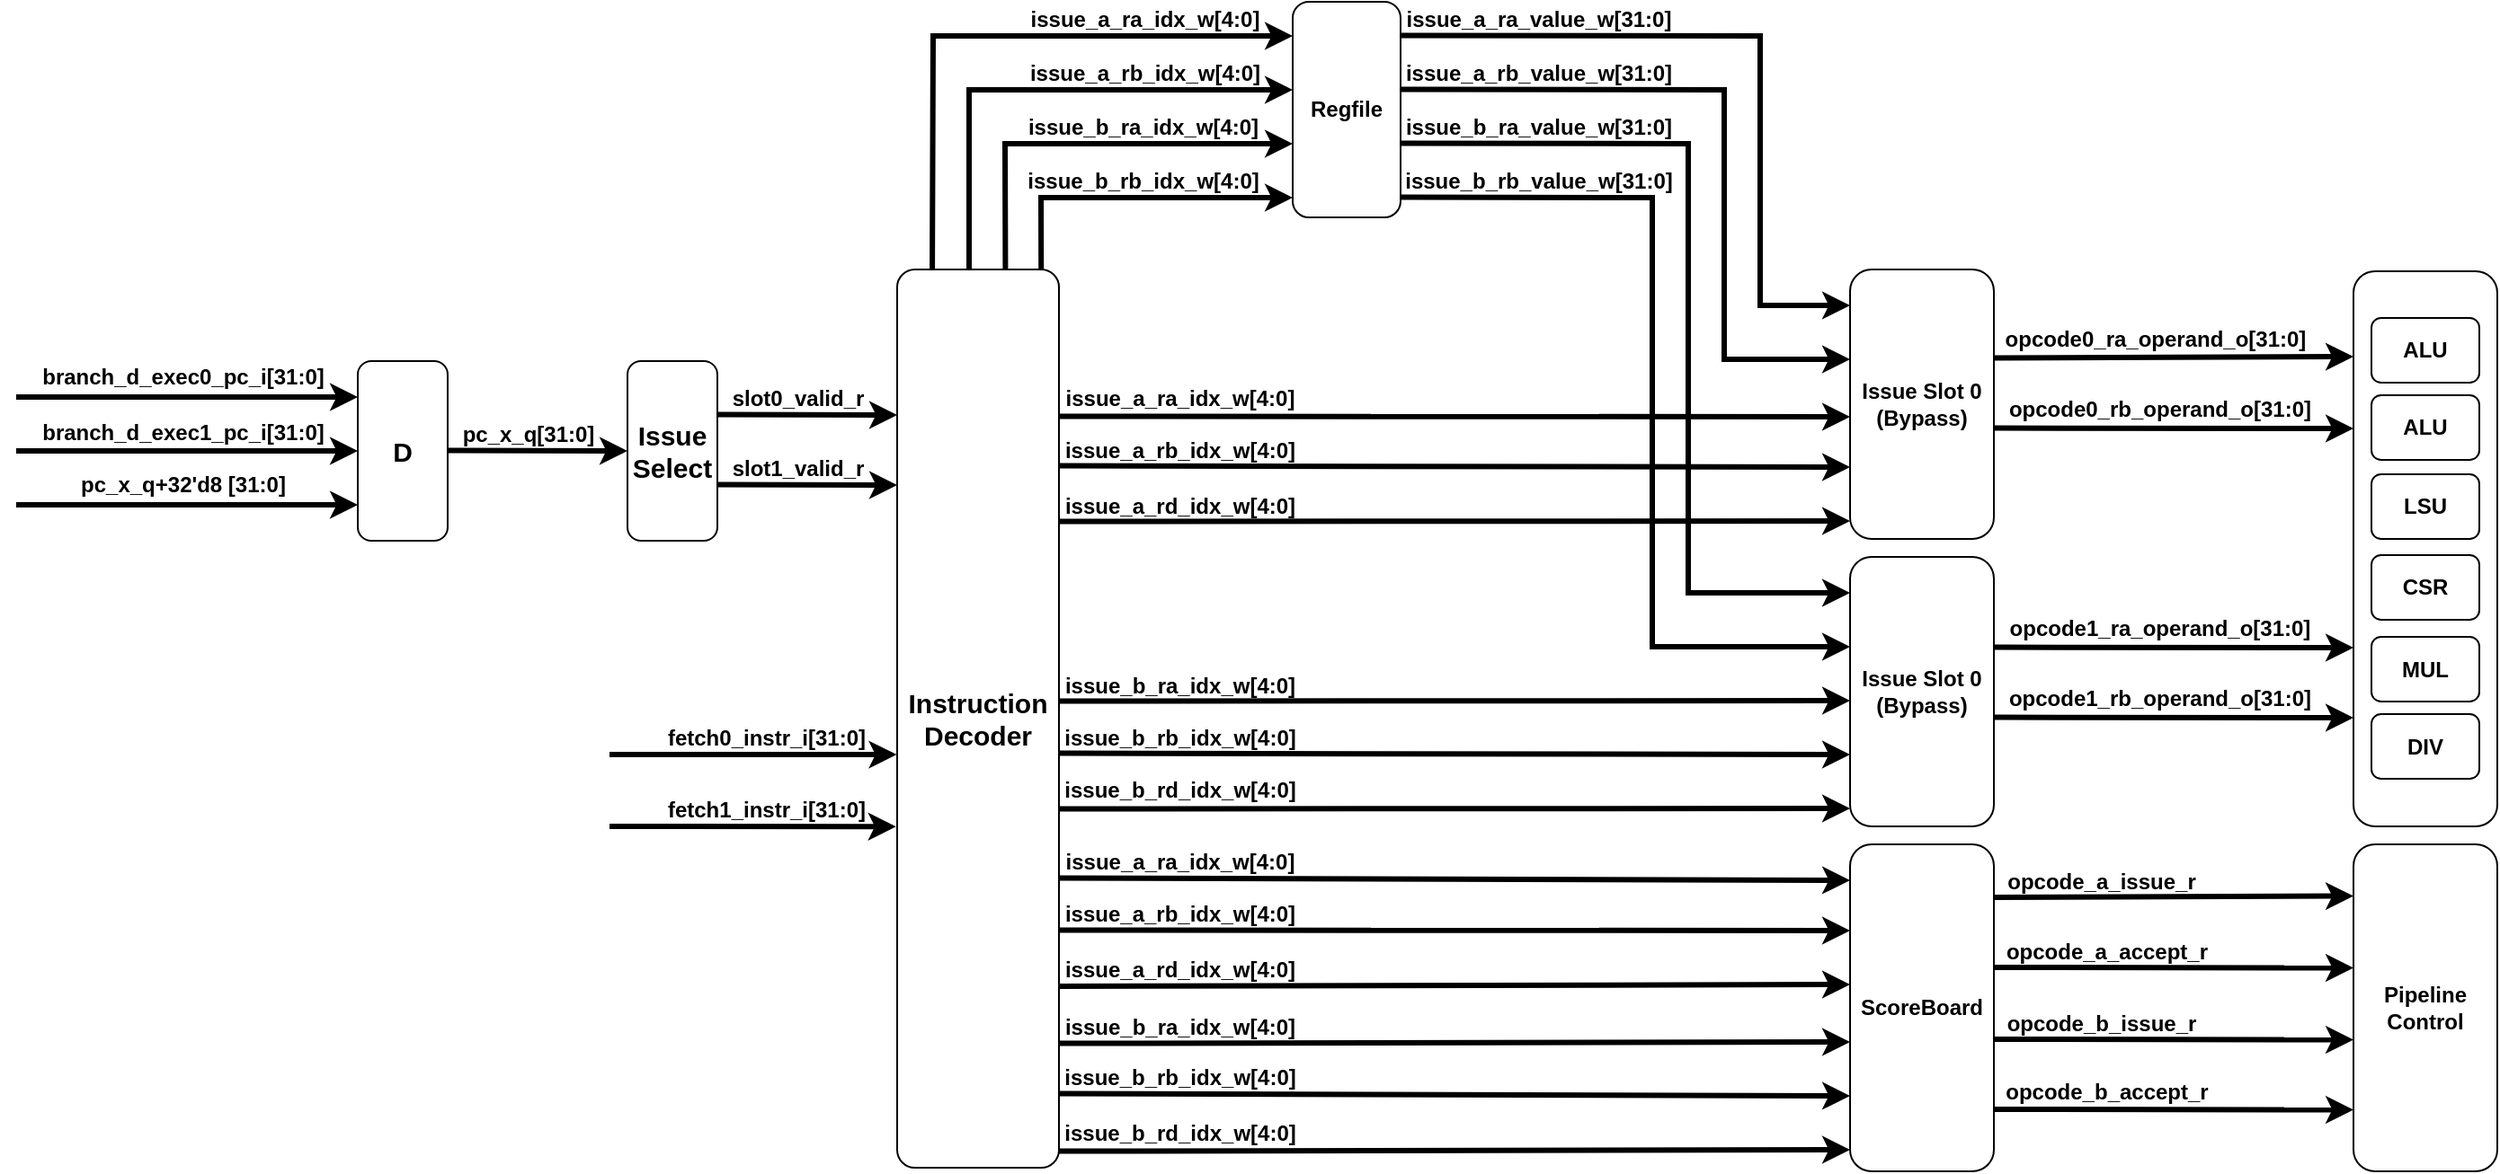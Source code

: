 <mxfile version="21.5.0" type="device">
  <diagram name="第 1 页" id="F1Z0U4CtziaQKLGewLjA">
    <mxGraphModel dx="1536" dy="893" grid="1" gridSize="10" guides="1" tooltips="1" connect="1" arrows="1" fold="0" page="1" pageScale="1" pageWidth="1169" pageHeight="827" math="0" shadow="0">
      <root>
        <mxCell id="0" />
        <mxCell id="1" parent="0" />
        <mxCell id="g26mmf6BAN4Ecrwf_Er3-307" value="" style="endArrow=classic;html=1;rounded=0;strokeWidth=3;" edge="1" parent="1">
          <mxGeometry width="50" height="50" relative="1" as="geometry">
            <mxPoint x="30" y="311" as="sourcePoint" />
            <mxPoint x="220" y="311" as="targetPoint" />
          </mxGeometry>
        </mxCell>
        <mxCell id="g26mmf6BAN4Ecrwf_Er3-308" value="&lt;b&gt;&lt;font style=&quot;font-size: 15px;&quot;&gt;D&lt;/font&gt;&lt;/b&gt;" style="rounded=1;whiteSpace=wrap;html=1;" vertex="1" parent="1">
          <mxGeometry x="220" y="261" width="50" height="100" as="geometry" />
        </mxCell>
        <mxCell id="g26mmf6BAN4Ecrwf_Er3-309" value="" style="endArrow=classic;html=1;rounded=0;strokeWidth=3;" edge="1" parent="1">
          <mxGeometry width="50" height="50" relative="1" as="geometry">
            <mxPoint x="270" y="310.79" as="sourcePoint" />
            <mxPoint x="370" y="311" as="targetPoint" />
          </mxGeometry>
        </mxCell>
        <mxCell id="g26mmf6BAN4Ecrwf_Er3-310" value="&lt;font size=&quot;1&quot; style=&quot;&quot;&gt;&lt;b style=&quot;font-size: 12px;&quot;&gt;pc_x_q[31:0]&lt;/b&gt;&lt;/font&gt;" style="text;strokeColor=none;align=center;fillColor=none;html=1;verticalAlign=middle;whiteSpace=wrap;rounded=0;" vertex="1" parent="1">
          <mxGeometry x="275" y="292" width="80" height="20" as="geometry" />
        </mxCell>
        <mxCell id="g26mmf6BAN4Ecrwf_Er3-311" value="&lt;b&gt;&lt;font style=&quot;font-size: 15px;&quot;&gt;Issue&lt;br&gt;Select&lt;br&gt;&lt;/font&gt;&lt;/b&gt;" style="rounded=1;whiteSpace=wrap;html=1;" vertex="1" parent="1">
          <mxGeometry x="370" y="261" width="50" height="100" as="geometry" />
        </mxCell>
        <mxCell id="g26mmf6BAN4Ecrwf_Er3-312" value="" style="endArrow=classic;html=1;rounded=0;strokeWidth=3;" edge="1" parent="1">
          <mxGeometry width="50" height="50" relative="1" as="geometry">
            <mxPoint x="30" y="341" as="sourcePoint" />
            <mxPoint x="220" y="341" as="targetPoint" />
          </mxGeometry>
        </mxCell>
        <mxCell id="g26mmf6BAN4Ecrwf_Er3-313" value="" style="endArrow=classic;html=1;rounded=0;strokeWidth=3;" edge="1" parent="1">
          <mxGeometry width="50" height="50" relative="1" as="geometry">
            <mxPoint x="30" y="281" as="sourcePoint" />
            <mxPoint x="220" y="281" as="targetPoint" />
          </mxGeometry>
        </mxCell>
        <mxCell id="g26mmf6BAN4Ecrwf_Er3-314" value="&lt;font size=&quot;1&quot; style=&quot;&quot;&gt;&lt;b style=&quot;font-size: 12px;&quot;&gt;branch_d_exec0_pc_i[31:0]&lt;/b&gt;&lt;/font&gt;" style="text;strokeColor=none;align=center;fillColor=none;html=1;verticalAlign=middle;whiteSpace=wrap;rounded=0;" vertex="1" parent="1">
          <mxGeometry x="38" y="260" width="170" height="20" as="geometry" />
        </mxCell>
        <mxCell id="g26mmf6BAN4Ecrwf_Er3-315" value="&lt;font size=&quot;1&quot; style=&quot;&quot;&gt;&lt;b style=&quot;font-size: 12px;&quot;&gt;branch_d_exec1_pc_i[31:0]&lt;/b&gt;&lt;/font&gt;" style="text;strokeColor=none;align=center;fillColor=none;html=1;verticalAlign=middle;whiteSpace=wrap;rounded=0;" vertex="1" parent="1">
          <mxGeometry x="38" y="291" width="170" height="20" as="geometry" />
        </mxCell>
        <mxCell id="g26mmf6BAN4Ecrwf_Er3-316" value="&lt;font size=&quot;1&quot; style=&quot;&quot;&gt;&lt;b style=&quot;font-size: 12px;&quot;&gt;pc_x_q+32&#39;d8 [31:0]&lt;/b&gt;&lt;/font&gt;" style="text;strokeColor=none;align=center;fillColor=none;html=1;verticalAlign=middle;whiteSpace=wrap;rounded=0;" vertex="1" parent="1">
          <mxGeometry x="38" y="320" width="170" height="20" as="geometry" />
        </mxCell>
        <mxCell id="g26mmf6BAN4Ecrwf_Er3-317" value="" style="endArrow=classic;html=1;rounded=0;strokeWidth=3;" edge="1" parent="1">
          <mxGeometry width="50" height="50" relative="1" as="geometry">
            <mxPoint x="420" y="290.79" as="sourcePoint" />
            <mxPoint x="520" y="291" as="targetPoint" />
          </mxGeometry>
        </mxCell>
        <mxCell id="g26mmf6BAN4Ecrwf_Er3-318" value="&lt;font size=&quot;1&quot; style=&quot;&quot;&gt;&lt;b style=&quot;font-size: 12px;&quot;&gt;slot0_valid_r&lt;/b&gt;&lt;/font&gt;" style="text;strokeColor=none;align=center;fillColor=none;html=1;verticalAlign=middle;whiteSpace=wrap;rounded=0;" vertex="1" parent="1">
          <mxGeometry x="425" y="272" width="80" height="20" as="geometry" />
        </mxCell>
        <mxCell id="g26mmf6BAN4Ecrwf_Er3-319" value="" style="endArrow=classic;html=1;rounded=0;strokeWidth=3;" edge="1" parent="1">
          <mxGeometry width="50" height="50" relative="1" as="geometry">
            <mxPoint x="420" y="329.79" as="sourcePoint" />
            <mxPoint x="520" y="330" as="targetPoint" />
          </mxGeometry>
        </mxCell>
        <mxCell id="g26mmf6BAN4Ecrwf_Er3-320" value="&lt;font size=&quot;1&quot; style=&quot;&quot;&gt;&lt;b style=&quot;font-size: 12px;&quot;&gt;slot1_valid_r&lt;/b&gt;&lt;/font&gt;" style="text;strokeColor=none;align=center;fillColor=none;html=1;verticalAlign=middle;whiteSpace=wrap;rounded=0;" vertex="1" parent="1">
          <mxGeometry x="425" y="311" width="80" height="20" as="geometry" />
        </mxCell>
        <mxCell id="g26mmf6BAN4Ecrwf_Er3-336" value="" style="endArrow=classic;html=1;rounded=0;strokeWidth=3;" edge="1" parent="1">
          <mxGeometry width="50" height="50" relative="1" as="geometry">
            <mxPoint x="1130" y="259.29" as="sourcePoint" />
            <mxPoint x="1330" y="258.5" as="targetPoint" />
          </mxGeometry>
        </mxCell>
        <mxCell id="g26mmf6BAN4Ecrwf_Er3-337" value="&lt;font size=&quot;1&quot; style=&quot;&quot;&gt;&lt;b style=&quot;font-size: 12px;&quot;&gt;opcode0_ra_operand_o[31:0]&lt;/b&gt;&lt;/font&gt;" style="text;strokeColor=none;align=center;fillColor=none;html=1;verticalAlign=middle;whiteSpace=wrap;rounded=0;" vertex="1" parent="1">
          <mxGeometry x="1135" y="238.5" width="170" height="20" as="geometry" />
        </mxCell>
        <mxCell id="g26mmf6BAN4Ecrwf_Er3-338" value="" style="endArrow=classic;html=1;rounded=0;strokeWidth=3;" edge="1" parent="1">
          <mxGeometry width="50" height="50" relative="1" as="geometry">
            <mxPoint x="1130" y="298.29" as="sourcePoint" />
            <mxPoint x="1330" y="298.5" as="targetPoint" />
          </mxGeometry>
        </mxCell>
        <mxCell id="g26mmf6BAN4Ecrwf_Er3-339" value="&lt;font size=&quot;1&quot; style=&quot;&quot;&gt;&lt;b style=&quot;font-size: 12px;&quot;&gt;opcode0_rb_operand_o[31:0]&lt;/b&gt;&lt;/font&gt;" style="text;strokeColor=none;align=center;fillColor=none;html=1;verticalAlign=middle;whiteSpace=wrap;rounded=0;" vertex="1" parent="1">
          <mxGeometry x="1135" y="277.5" width="175" height="20" as="geometry" />
        </mxCell>
        <mxCell id="g26mmf6BAN4Ecrwf_Er3-340" value="" style="endArrow=classic;html=1;rounded=0;strokeWidth=3;" edge="1" parent="1">
          <mxGeometry width="50" height="50" relative="1" as="geometry">
            <mxPoint x="1130" y="420.29" as="sourcePoint" />
            <mxPoint x="1330" y="420.5" as="targetPoint" />
          </mxGeometry>
        </mxCell>
        <mxCell id="g26mmf6BAN4Ecrwf_Er3-341" value="&lt;font size=&quot;1&quot; style=&quot;&quot;&gt;&lt;b style=&quot;font-size: 12px;&quot;&gt;opcode1_ra_operand_o[31:0]&lt;/b&gt;&lt;/font&gt;" style="text;strokeColor=none;align=center;fillColor=none;html=1;verticalAlign=middle;whiteSpace=wrap;rounded=0;" vertex="1" parent="1">
          <mxGeometry x="1135" y="399.5" width="175" height="20" as="geometry" />
        </mxCell>
        <mxCell id="g26mmf6BAN4Ecrwf_Er3-342" value="" style="endArrow=classic;html=1;rounded=0;strokeWidth=3;" edge="1" parent="1">
          <mxGeometry width="50" height="50" relative="1" as="geometry">
            <mxPoint x="1130" y="459.29" as="sourcePoint" />
            <mxPoint x="1330" y="459.5" as="targetPoint" />
          </mxGeometry>
        </mxCell>
        <mxCell id="g26mmf6BAN4Ecrwf_Er3-343" value="&lt;font size=&quot;1&quot; style=&quot;&quot;&gt;&lt;b style=&quot;font-size: 12px;&quot;&gt;opcode1_rb_operand_o[31:0]&lt;/b&gt;&lt;/font&gt;" style="text;strokeColor=none;align=center;fillColor=none;html=1;verticalAlign=middle;whiteSpace=wrap;rounded=0;" vertex="1" parent="1">
          <mxGeometry x="1135" y="438.5" width="175" height="20" as="geometry" />
        </mxCell>
        <mxCell id="g26mmf6BAN4Ecrwf_Er3-345" value="" style="endArrow=classic;html=1;rounded=0;strokeWidth=3;" edge="1" parent="1">
          <mxGeometry width="50" height="50" relative="1" as="geometry">
            <mxPoint x="610" y="548.79" as="sourcePoint" />
            <mxPoint x="1050" y="550" as="targetPoint" />
          </mxGeometry>
        </mxCell>
        <mxCell id="g26mmf6BAN4Ecrwf_Er3-346" value="&lt;font size=&quot;1&quot; style=&quot;&quot;&gt;&lt;b style=&quot;font-size: 12px;&quot;&gt;issue_a_ra_idx_w[4:0]&lt;/b&gt;&lt;/font&gt;" style="text;strokeColor=none;align=center;fillColor=none;html=1;verticalAlign=middle;whiteSpace=wrap;rounded=0;" vertex="1" parent="1">
          <mxGeometry x="615" y="530" width="125" height="20" as="geometry" />
        </mxCell>
        <mxCell id="g26mmf6BAN4Ecrwf_Er3-347" value="" style="endArrow=classic;html=1;rounded=0;strokeWidth=3;" edge="1" parent="1">
          <mxGeometry width="50" height="50" relative="1" as="geometry">
            <mxPoint x="610" y="577.79" as="sourcePoint" />
            <mxPoint x="1050" y="578" as="targetPoint" />
          </mxGeometry>
        </mxCell>
        <mxCell id="g26mmf6BAN4Ecrwf_Er3-348" value="&lt;font size=&quot;1&quot; style=&quot;&quot;&gt;&lt;b style=&quot;font-size: 12px;&quot;&gt;issue_a_rb_idx_w[4:0]&lt;/b&gt;&lt;/font&gt;" style="text;strokeColor=none;align=center;fillColor=none;html=1;verticalAlign=middle;whiteSpace=wrap;rounded=0;" vertex="1" parent="1">
          <mxGeometry x="615" y="559" width="125" height="20" as="geometry" />
        </mxCell>
        <mxCell id="g26mmf6BAN4Ecrwf_Er3-349" value="" style="endArrow=classic;html=1;rounded=0;strokeWidth=3;" edge="1" parent="1">
          <mxGeometry width="50" height="50" relative="1" as="geometry">
            <mxPoint x="610" y="609" as="sourcePoint" />
            <mxPoint x="1050" y="608" as="targetPoint" />
          </mxGeometry>
        </mxCell>
        <mxCell id="g26mmf6BAN4Ecrwf_Er3-350" value="&lt;font size=&quot;1&quot; style=&quot;&quot;&gt;&lt;b style=&quot;font-size: 12px;&quot;&gt;issue_a_rd_idx_w[4:0]&lt;/b&gt;&lt;/font&gt;" style="text;strokeColor=none;align=center;fillColor=none;html=1;verticalAlign=middle;whiteSpace=wrap;rounded=0;" vertex="1" parent="1">
          <mxGeometry x="615" y="590.21" width="125" height="20" as="geometry" />
        </mxCell>
        <mxCell id="g26mmf6BAN4Ecrwf_Er3-351" value="" style="endArrow=classic;html=1;rounded=0;strokeWidth=3;" edge="1" parent="1">
          <mxGeometry width="50" height="50" relative="1" as="geometry">
            <mxPoint x="610" y="640.79" as="sourcePoint" />
            <mxPoint x="1050" y="640" as="targetPoint" />
          </mxGeometry>
        </mxCell>
        <mxCell id="g26mmf6BAN4Ecrwf_Er3-352" value="&lt;font size=&quot;1&quot; style=&quot;&quot;&gt;&lt;b style=&quot;font-size: 12px;&quot;&gt;issue_b_ra_idx_w[4:0]&lt;/b&gt;&lt;/font&gt;" style="text;strokeColor=none;align=center;fillColor=none;html=1;verticalAlign=middle;whiteSpace=wrap;rounded=0;" vertex="1" parent="1">
          <mxGeometry x="615" y="622" width="125" height="20" as="geometry" />
        </mxCell>
        <mxCell id="g26mmf6BAN4Ecrwf_Er3-353" value="" style="endArrow=classic;html=1;rounded=0;strokeWidth=3;" edge="1" parent="1">
          <mxGeometry width="50" height="50" relative="1" as="geometry">
            <mxPoint x="610" y="668.79" as="sourcePoint" />
            <mxPoint x="1050" y="670" as="targetPoint" />
          </mxGeometry>
        </mxCell>
        <mxCell id="g26mmf6BAN4Ecrwf_Er3-354" value="&lt;font size=&quot;1&quot; style=&quot;&quot;&gt;&lt;b style=&quot;font-size: 12px;&quot;&gt;issue_b_rb_idx_w[4:0]&lt;/b&gt;&lt;/font&gt;" style="text;strokeColor=none;align=center;fillColor=none;html=1;verticalAlign=middle;whiteSpace=wrap;rounded=0;" vertex="1" parent="1">
          <mxGeometry x="615" y="650" width="125" height="20" as="geometry" />
        </mxCell>
        <mxCell id="g26mmf6BAN4Ecrwf_Er3-355" value="" style="endArrow=classic;html=1;rounded=0;strokeWidth=3;" edge="1" parent="1">
          <mxGeometry width="50" height="50" relative="1" as="geometry">
            <mxPoint x="610" y="700.79" as="sourcePoint" />
            <mxPoint x="1050" y="700" as="targetPoint" />
          </mxGeometry>
        </mxCell>
        <mxCell id="g26mmf6BAN4Ecrwf_Er3-356" value="&lt;font size=&quot;1&quot; style=&quot;&quot;&gt;&lt;b style=&quot;font-size: 12px;&quot;&gt;issue_b_rd_idx_w[4:0]&lt;/b&gt;&lt;/font&gt;" style="text;strokeColor=none;align=center;fillColor=none;html=1;verticalAlign=middle;whiteSpace=wrap;rounded=0;" vertex="1" parent="1">
          <mxGeometry x="610" y="680" width="135" height="21" as="geometry" />
        </mxCell>
        <mxCell id="g26mmf6BAN4Ecrwf_Er3-357" value="&lt;b&gt;ScoreBoard&lt;br&gt;&lt;/b&gt;" style="rounded=1;whiteSpace=wrap;html=1;" vertex="1" parent="1">
          <mxGeometry x="1050" y="530" width="80" height="182" as="geometry" />
        </mxCell>
        <mxCell id="g26mmf6BAN4Ecrwf_Er3-358" value="" style="endArrow=classic;html=1;rounded=0;strokeWidth=3;" edge="1" parent="1">
          <mxGeometry width="50" height="50" relative="1" as="geometry">
            <mxPoint x="1130" y="559.52" as="sourcePoint" />
            <mxPoint x="1330" y="558.73" as="targetPoint" />
          </mxGeometry>
        </mxCell>
        <mxCell id="g26mmf6BAN4Ecrwf_Er3-359" value="&lt;font size=&quot;1&quot; style=&quot;&quot;&gt;&lt;b style=&quot;font-size: 12px;&quot;&gt;opcode_a_issue_r&lt;/b&gt;&lt;/font&gt;" style="text;strokeColor=none;align=center;fillColor=none;html=1;verticalAlign=middle;whiteSpace=wrap;rounded=0;" vertex="1" parent="1">
          <mxGeometry x="1135" y="540.73" width="110" height="20" as="geometry" />
        </mxCell>
        <mxCell id="g26mmf6BAN4Ecrwf_Er3-360" value="" style="endArrow=classic;html=1;rounded=0;strokeWidth=3;" edge="1" parent="1">
          <mxGeometry width="50" height="50" relative="1" as="geometry">
            <mxPoint x="1130" y="598.52" as="sourcePoint" />
            <mxPoint x="1330" y="598.73" as="targetPoint" />
          </mxGeometry>
        </mxCell>
        <mxCell id="g26mmf6BAN4Ecrwf_Er3-361" value="&lt;font size=&quot;1&quot; style=&quot;&quot;&gt;&lt;b style=&quot;font-size: 12px;&quot;&gt;opcode_a_accept_r&lt;/b&gt;&lt;/font&gt;" style="text;strokeColor=none;align=center;fillColor=none;html=1;verticalAlign=middle;whiteSpace=wrap;rounded=0;" vertex="1" parent="1">
          <mxGeometry x="1137.5" y="579.73" width="110" height="20" as="geometry" />
        </mxCell>
        <mxCell id="g26mmf6BAN4Ecrwf_Er3-362" value="" style="endArrow=classic;html=1;rounded=0;strokeWidth=3;" edge="1" parent="1">
          <mxGeometry width="50" height="50" relative="1" as="geometry">
            <mxPoint x="1130" y="638.52" as="sourcePoint" />
            <mxPoint x="1330" y="638.73" as="targetPoint" />
          </mxGeometry>
        </mxCell>
        <mxCell id="g26mmf6BAN4Ecrwf_Er3-363" value="&lt;font size=&quot;1&quot; style=&quot;&quot;&gt;&lt;b style=&quot;font-size: 12px;&quot;&gt;opcode_b_issue_r&lt;/b&gt;&lt;/font&gt;" style="text;strokeColor=none;align=center;fillColor=none;html=1;verticalAlign=middle;whiteSpace=wrap;rounded=0;" vertex="1" parent="1">
          <mxGeometry x="1135" y="619.73" width="110" height="20" as="geometry" />
        </mxCell>
        <mxCell id="g26mmf6BAN4Ecrwf_Er3-364" value="" style="endArrow=classic;html=1;rounded=0;strokeWidth=3;" edge="1" parent="1">
          <mxGeometry width="50" height="50" relative="1" as="geometry">
            <mxPoint x="1130" y="677.52" as="sourcePoint" />
            <mxPoint x="1330" y="677.73" as="targetPoint" />
          </mxGeometry>
        </mxCell>
        <mxCell id="g26mmf6BAN4Ecrwf_Er3-365" value="&lt;font size=&quot;1&quot; style=&quot;&quot;&gt;&lt;b style=&quot;font-size: 12px;&quot;&gt;opcode_b_accept_r&lt;/b&gt;&lt;/font&gt;" style="text;strokeColor=none;align=center;fillColor=none;html=1;verticalAlign=middle;whiteSpace=wrap;rounded=0;" vertex="1" parent="1">
          <mxGeometry x="1138" y="657.73" width="110" height="20" as="geometry" />
        </mxCell>
        <mxCell id="g26mmf6BAN4Ecrwf_Er3-371" value="&lt;b&gt;Regfile&lt;br&gt;&lt;/b&gt;" style="rounded=1;whiteSpace=wrap;html=1;" vertex="1" parent="1">
          <mxGeometry x="740" y="61" width="60" height="120" as="geometry" />
        </mxCell>
        <mxCell id="g26mmf6BAN4Ecrwf_Er3-375" value="" style="endArrow=classic;html=1;rounded=0;strokeWidth=3;exitX=0.217;exitY=0.001;exitDx=0;exitDy=0;exitPerimeter=0;" edge="1" parent="1">
          <mxGeometry width="50" height="50" relative="1" as="geometry">
            <mxPoint x="539.53" y="210.45" as="sourcePoint" />
            <mxPoint x="740" y="80" as="targetPoint" />
            <Array as="points">
              <mxPoint x="540" y="80" />
            </Array>
          </mxGeometry>
        </mxCell>
        <mxCell id="g26mmf6BAN4Ecrwf_Er3-376" value="" style="endArrow=classic;html=1;rounded=0;strokeWidth=3;" edge="1" parent="1">
          <mxGeometry width="50" height="50" relative="1" as="geometry">
            <mxPoint x="560" y="210" as="sourcePoint" />
            <mxPoint x="740" y="110" as="targetPoint" />
            <Array as="points">
              <mxPoint x="560" y="110" />
            </Array>
          </mxGeometry>
        </mxCell>
        <mxCell id="g26mmf6BAN4Ecrwf_Er3-377" value="" style="endArrow=classic;html=1;rounded=0;strokeWidth=3;exitX=0.669;exitY=0;exitDx=0;exitDy=0;exitPerimeter=0;" edge="1" parent="1">
          <mxGeometry width="50" height="50" relative="1" as="geometry">
            <mxPoint x="580.21" y="210" as="sourcePoint" />
            <mxPoint x="740" y="140" as="targetPoint" />
            <Array as="points">
              <mxPoint x="580" y="140" />
            </Array>
          </mxGeometry>
        </mxCell>
        <mxCell id="g26mmf6BAN4Ecrwf_Er3-378" value="" style="endArrow=classic;html=1;rounded=0;strokeWidth=3;exitX=0.89;exitY=0;exitDx=0;exitDy=0;exitPerimeter=0;" edge="1" parent="1">
          <mxGeometry width="50" height="50" relative="1" as="geometry">
            <mxPoint x="600.1" y="210" as="sourcePoint" />
            <mxPoint x="740" y="170" as="targetPoint" />
            <Array as="points">
              <mxPoint x="600" y="170" />
            </Array>
          </mxGeometry>
        </mxCell>
        <mxCell id="g26mmf6BAN4Ecrwf_Er3-379" value="&lt;b style=&quot;border-color: var(--border-color);&quot;&gt;issue_a_ra_idx_w[4:0]&lt;/b&gt;" style="text;strokeColor=none;align=center;fillColor=none;html=1;verticalAlign=middle;whiteSpace=wrap;rounded=0;" vertex="1" parent="1">
          <mxGeometry x="589" y="61" width="138" height="20" as="geometry" />
        </mxCell>
        <mxCell id="g26mmf6BAN4Ecrwf_Er3-380" value="&lt;b style=&quot;border-color: var(--border-color);&quot;&gt;issue_a_rb_idx_w[4:0]&lt;/b&gt;" style="text;strokeColor=none;align=center;fillColor=none;html=1;verticalAlign=middle;whiteSpace=wrap;rounded=0;" vertex="1" parent="1">
          <mxGeometry x="589" y="91" width="138" height="20" as="geometry" />
        </mxCell>
        <mxCell id="g26mmf6BAN4Ecrwf_Er3-381" value="&lt;b style=&quot;border-color: var(--border-color);&quot;&gt;issue_b_ra_idx_w[4:0]&lt;/b&gt;" style="text;strokeColor=none;align=center;fillColor=none;html=1;verticalAlign=middle;whiteSpace=wrap;rounded=0;" vertex="1" parent="1">
          <mxGeometry x="588" y="121" width="138" height="20" as="geometry" />
        </mxCell>
        <mxCell id="g26mmf6BAN4Ecrwf_Er3-382" value="&lt;b style=&quot;border-color: var(--border-color);&quot;&gt;issue_b_rb_idx_w[4:0]&lt;/b&gt;" style="text;strokeColor=none;align=center;fillColor=none;html=1;verticalAlign=middle;whiteSpace=wrap;rounded=0;" vertex="1" parent="1">
          <mxGeometry x="588" y="151" width="138" height="20" as="geometry" />
        </mxCell>
        <mxCell id="g26mmf6BAN4Ecrwf_Er3-391" value="" style="endArrow=classic;html=1;rounded=0;strokeWidth=3;" edge="1" parent="1">
          <mxGeometry width="50" height="50" relative="1" as="geometry">
            <mxPoint x="800" y="79.79" as="sourcePoint" />
            <mxPoint x="1050" y="230" as="targetPoint" />
            <Array as="points">
              <mxPoint x="1000" y="80" />
              <mxPoint x="1000" y="230" />
            </Array>
          </mxGeometry>
        </mxCell>
        <mxCell id="g26mmf6BAN4Ecrwf_Er3-392" value="&lt;b style=&quot;border-color: var(--border-color);&quot;&gt;issue_a_ra_value_w[31:0]&lt;/b&gt;" style="text;strokeColor=none;align=center;fillColor=none;html=1;verticalAlign=middle;whiteSpace=wrap;rounded=0;" vertex="1" parent="1">
          <mxGeometry x="808" y="61" width="138" height="20" as="geometry" />
        </mxCell>
        <mxCell id="g26mmf6BAN4Ecrwf_Er3-393" value="" style="endArrow=classic;html=1;rounded=0;strokeWidth=3;" edge="1" parent="1">
          <mxGeometry width="50" height="50" relative="1" as="geometry">
            <mxPoint x="800" y="109.79" as="sourcePoint" />
            <mxPoint x="1050" y="260" as="targetPoint" />
            <Array as="points">
              <mxPoint x="980" y="110" />
              <mxPoint x="980" y="260" />
            </Array>
          </mxGeometry>
        </mxCell>
        <mxCell id="g26mmf6BAN4Ecrwf_Er3-394" value="&lt;b style=&quot;border-color: var(--border-color);&quot;&gt;issue_a_rb_value_w[31:0]&lt;/b&gt;" style="text;strokeColor=none;align=center;fillColor=none;html=1;verticalAlign=middle;whiteSpace=wrap;rounded=0;" vertex="1" parent="1">
          <mxGeometry x="808" y="91" width="138" height="20" as="geometry" />
        </mxCell>
        <mxCell id="g26mmf6BAN4Ecrwf_Er3-395" value="" style="endArrow=classic;html=1;rounded=0;strokeWidth=3;" edge="1" parent="1">
          <mxGeometry width="50" height="50" relative="1" as="geometry">
            <mxPoint x="800" y="139.79" as="sourcePoint" />
            <mxPoint x="1050" y="390" as="targetPoint" />
            <Array as="points">
              <mxPoint x="960" y="140" />
              <mxPoint x="960" y="390" />
            </Array>
          </mxGeometry>
        </mxCell>
        <mxCell id="g26mmf6BAN4Ecrwf_Er3-396" value="&lt;b style=&quot;border-color: var(--border-color);&quot;&gt;issue_b_ra_value_w[31:0]&lt;/b&gt;" style="text;strokeColor=none;align=center;fillColor=none;html=1;verticalAlign=middle;whiteSpace=wrap;rounded=0;" vertex="1" parent="1">
          <mxGeometry x="808" y="121" width="138" height="20" as="geometry" />
        </mxCell>
        <mxCell id="g26mmf6BAN4Ecrwf_Er3-397" value="" style="endArrow=classic;html=1;rounded=0;strokeWidth=3;" edge="1" parent="1">
          <mxGeometry width="50" height="50" relative="1" as="geometry">
            <mxPoint x="800" y="169.79" as="sourcePoint" />
            <mxPoint x="1050" y="420" as="targetPoint" />
            <Array as="points">
              <mxPoint x="940" y="170" />
              <mxPoint x="940" y="420" />
            </Array>
          </mxGeometry>
        </mxCell>
        <mxCell id="g26mmf6BAN4Ecrwf_Er3-398" value="&lt;b style=&quot;border-color: var(--border-color);&quot;&gt;issue_b_rb_value_w[31:0]&lt;/b&gt;" style="text;strokeColor=none;align=center;fillColor=none;html=1;verticalAlign=middle;whiteSpace=wrap;rounded=0;" vertex="1" parent="1">
          <mxGeometry x="808" y="151" width="138" height="20" as="geometry" />
        </mxCell>
        <mxCell id="g26mmf6BAN4Ecrwf_Er3-399" value="" style="endArrow=classic;html=1;rounded=0;strokeWidth=3;entryX=-0.003;entryY=0.489;entryDx=0;entryDy=0;entryPerimeter=0;" edge="1" parent="1">
          <mxGeometry width="50" height="50" relative="1" as="geometry">
            <mxPoint x="360" y="480" as="sourcePoint" />
            <mxPoint x="519.73" y="480.05" as="targetPoint" />
          </mxGeometry>
        </mxCell>
        <mxCell id="g26mmf6BAN4Ecrwf_Er3-400" value="&lt;font size=&quot;1&quot; style=&quot;&quot;&gt;&lt;b style=&quot;font-size: 12px;&quot;&gt;fetch0_instr_i[31:0]&lt;/b&gt;&lt;/font&gt;" style="text;strokeColor=none;align=center;fillColor=none;html=1;verticalAlign=middle;whiteSpace=wrap;rounded=0;" vertex="1" parent="1">
          <mxGeometry x="390" y="466" width="115" height="10" as="geometry" />
        </mxCell>
        <mxCell id="g26mmf6BAN4Ecrwf_Er3-401" value="" style="endArrow=classic;html=1;rounded=0;strokeWidth=3;entryX=-0.007;entryY=0.578;entryDx=0;entryDy=0;entryPerimeter=0;" edge="1" parent="1">
          <mxGeometry width="50" height="50" relative="1" as="geometry">
            <mxPoint x="360" y="520" as="sourcePoint" />
            <mxPoint x="519.37" y="520.1" as="targetPoint" />
          </mxGeometry>
        </mxCell>
        <mxCell id="g26mmf6BAN4Ecrwf_Er3-403" value="&lt;font size=&quot;1&quot; style=&quot;&quot;&gt;&lt;b style=&quot;font-size: 12px;&quot;&gt;fetch1_instr_i[31:0]&lt;/b&gt;&lt;/font&gt;" style="text;strokeColor=none;align=center;fillColor=none;html=1;verticalAlign=middle;whiteSpace=wrap;rounded=0;" vertex="1" parent="1">
          <mxGeometry x="390" y="505" width="115" height="12" as="geometry" />
        </mxCell>
        <mxCell id="g26mmf6BAN4Ecrwf_Er3-405" value="" style="endArrow=classic;html=1;rounded=0;strokeWidth=3;" edge="1" parent="1">
          <mxGeometry width="50" height="50" relative="1" as="geometry">
            <mxPoint x="610" y="291.79" as="sourcePoint" />
            <mxPoint x="1050" y="292" as="targetPoint" />
          </mxGeometry>
        </mxCell>
        <mxCell id="g26mmf6BAN4Ecrwf_Er3-406" value="&lt;font size=&quot;1&quot; style=&quot;&quot;&gt;&lt;b style=&quot;font-size: 12px;&quot;&gt;issue_a_ra_idx_w[4:0]&lt;/b&gt;&lt;/font&gt;" style="text;strokeColor=none;align=center;fillColor=none;html=1;verticalAlign=middle;whiteSpace=wrap;rounded=0;" vertex="1" parent="1">
          <mxGeometry x="615" y="272" width="125" height="20" as="geometry" />
        </mxCell>
        <mxCell id="g26mmf6BAN4Ecrwf_Er3-407" value="" style="endArrow=classic;html=1;rounded=0;strokeWidth=3;" edge="1" parent="1">
          <mxGeometry width="50" height="50" relative="1" as="geometry">
            <mxPoint x="610" y="319.29" as="sourcePoint" />
            <mxPoint x="1050" y="320" as="targetPoint" />
          </mxGeometry>
        </mxCell>
        <mxCell id="g26mmf6BAN4Ecrwf_Er3-408" value="&lt;font size=&quot;1&quot; style=&quot;&quot;&gt;&lt;b style=&quot;font-size: 12px;&quot;&gt;issue_a_rb_idx_w[4:0]&lt;/b&gt;&lt;/font&gt;" style="text;strokeColor=none;align=center;fillColor=none;html=1;verticalAlign=middle;whiteSpace=wrap;rounded=0;" vertex="1" parent="1">
          <mxGeometry x="615" y="300.5" width="125" height="20" as="geometry" />
        </mxCell>
        <mxCell id="g26mmf6BAN4Ecrwf_Er3-409" value="" style="endArrow=classic;html=1;rounded=0;strokeWidth=3;" edge="1" parent="1">
          <mxGeometry width="50" height="50" relative="1" as="geometry">
            <mxPoint x="610" y="350.29" as="sourcePoint" />
            <mxPoint x="1050" y="350" as="targetPoint" />
          </mxGeometry>
        </mxCell>
        <mxCell id="g26mmf6BAN4Ecrwf_Er3-410" value="&lt;font size=&quot;1&quot; style=&quot;&quot;&gt;&lt;b style=&quot;font-size: 12px;&quot;&gt;issue_a_rd_idx_w[4:0]&lt;/b&gt;&lt;/font&gt;" style="text;strokeColor=none;align=center;fillColor=none;html=1;verticalAlign=middle;whiteSpace=wrap;rounded=0;" vertex="1" parent="1">
          <mxGeometry x="615" y="331.5" width="125" height="20" as="geometry" />
        </mxCell>
        <mxCell id="g26mmf6BAN4Ecrwf_Er3-411" value="" style="endArrow=classic;html=1;rounded=0;strokeWidth=3;" edge="1" parent="1">
          <mxGeometry width="50" height="50" relative="1" as="geometry">
            <mxPoint x="610" y="450.29" as="sourcePoint" />
            <mxPoint x="1050" y="450" as="targetPoint" />
          </mxGeometry>
        </mxCell>
        <mxCell id="g26mmf6BAN4Ecrwf_Er3-412" value="&lt;font size=&quot;1&quot; style=&quot;&quot;&gt;&lt;b style=&quot;font-size: 12px;&quot;&gt;issue_b_ra_idx_w[4:0]&lt;/b&gt;&lt;/font&gt;" style="text;strokeColor=none;align=center;fillColor=none;html=1;verticalAlign=middle;whiteSpace=wrap;rounded=0;" vertex="1" parent="1">
          <mxGeometry x="615" y="431.5" width="125" height="20" as="geometry" />
        </mxCell>
        <mxCell id="g26mmf6BAN4Ecrwf_Er3-413" value="" style="endArrow=classic;html=1;rounded=0;strokeWidth=3;" edge="1" parent="1">
          <mxGeometry width="50" height="50" relative="1" as="geometry">
            <mxPoint x="610" y="479.29" as="sourcePoint" />
            <mxPoint x="1050" y="480" as="targetPoint" />
          </mxGeometry>
        </mxCell>
        <mxCell id="g26mmf6BAN4Ecrwf_Er3-414" value="&lt;font size=&quot;1&quot; style=&quot;&quot;&gt;&lt;b style=&quot;font-size: 12px;&quot;&gt;issue_b_rb_idx_w[4:0]&lt;/b&gt;&lt;/font&gt;" style="text;strokeColor=none;align=center;fillColor=none;html=1;verticalAlign=middle;whiteSpace=wrap;rounded=0;" vertex="1" parent="1">
          <mxGeometry x="615" y="460.5" width="125" height="20" as="geometry" />
        </mxCell>
        <mxCell id="g26mmf6BAN4Ecrwf_Er3-415" value="" style="endArrow=classic;html=1;rounded=0;strokeWidth=3;" edge="1" parent="1">
          <mxGeometry width="50" height="50" relative="1" as="geometry">
            <mxPoint x="610" y="510.29" as="sourcePoint" />
            <mxPoint x="1050" y="510" as="targetPoint" />
          </mxGeometry>
        </mxCell>
        <mxCell id="g26mmf6BAN4Ecrwf_Er3-416" value="&lt;font size=&quot;1&quot; style=&quot;&quot;&gt;&lt;b style=&quot;font-size: 12px;&quot;&gt;issue_b_rd_idx_w[4:0]&lt;/b&gt;&lt;/font&gt;" style="text;strokeColor=none;align=center;fillColor=none;html=1;verticalAlign=middle;whiteSpace=wrap;rounded=0;" vertex="1" parent="1">
          <mxGeometry x="610" y="489.5" width="135" height="21" as="geometry" />
        </mxCell>
        <mxCell id="g26mmf6BAN4Ecrwf_Er3-417" value="&lt;b&gt;&lt;font style=&quot;font-size: 15px;&quot;&gt;Instruction&lt;br&gt;Decoder&lt;br&gt;&lt;/font&gt;&lt;/b&gt;" style="rounded=1;whiteSpace=wrap;html=1;arcSize=11;" vertex="1" parent="1">
          <mxGeometry x="520" y="210" width="90" height="500" as="geometry" />
        </mxCell>
        <mxCell id="g26mmf6BAN4Ecrwf_Er3-419" value="&lt;b&gt;Issue Slot 0&lt;br&gt;(Bypass)&lt;br&gt;&lt;/b&gt;" style="rounded=1;whiteSpace=wrap;html=1;" vertex="1" parent="1">
          <mxGeometry x="1050" y="210" width="80" height="150" as="geometry" />
        </mxCell>
        <mxCell id="g26mmf6BAN4Ecrwf_Er3-420" value="&lt;b&gt;Issue Slot 0&lt;br&gt;(Bypass)&lt;br&gt;&lt;/b&gt;" style="rounded=1;whiteSpace=wrap;html=1;" vertex="1" parent="1">
          <mxGeometry x="1050" y="370" width="80" height="150" as="geometry" />
        </mxCell>
        <mxCell id="g26mmf6BAN4Ecrwf_Er3-421" value="&lt;b&gt;Pipeline&lt;br&gt;Control&lt;br&gt;&lt;/b&gt;" style="rounded=1;whiteSpace=wrap;html=1;" vertex="1" parent="1">
          <mxGeometry x="1330" y="530" width="80" height="182" as="geometry" />
        </mxCell>
        <mxCell id="g26mmf6BAN4Ecrwf_Er3-422" value="&lt;b&gt;&lt;br&gt;&lt;/b&gt;" style="rounded=1;whiteSpace=wrap;html=1;" vertex="1" parent="1">
          <mxGeometry x="1330" y="211" width="80" height="309" as="geometry" />
        </mxCell>
        <mxCell id="g26mmf6BAN4Ecrwf_Er3-423" value="&lt;b&gt;ALU&lt;br&gt;&lt;/b&gt;" style="rounded=1;whiteSpace=wrap;html=1;" vertex="1" parent="1">
          <mxGeometry x="1340" y="237" width="60" height="36" as="geometry" />
        </mxCell>
        <mxCell id="g26mmf6BAN4Ecrwf_Er3-427" value="&lt;b&gt;ALU&lt;br&gt;&lt;/b&gt;" style="rounded=1;whiteSpace=wrap;html=1;" vertex="1" parent="1">
          <mxGeometry x="1340" y="280" width="60" height="36" as="geometry" />
        </mxCell>
        <mxCell id="g26mmf6BAN4Ecrwf_Er3-428" value="&lt;b&gt;LSU&lt;br&gt;&lt;/b&gt;" style="rounded=1;whiteSpace=wrap;html=1;" vertex="1" parent="1">
          <mxGeometry x="1340" y="324" width="60" height="36" as="geometry" />
        </mxCell>
        <mxCell id="g26mmf6BAN4Ecrwf_Er3-429" value="&lt;b&gt;CSR&lt;br&gt;&lt;/b&gt;" style="rounded=1;whiteSpace=wrap;html=1;" vertex="1" parent="1">
          <mxGeometry x="1340" y="369" width="60" height="36" as="geometry" />
        </mxCell>
        <mxCell id="g26mmf6BAN4Ecrwf_Er3-430" value="&lt;b&gt;MUL&lt;br&gt;&lt;/b&gt;" style="rounded=1;whiteSpace=wrap;html=1;" vertex="1" parent="1">
          <mxGeometry x="1340" y="414.5" width="60" height="36" as="geometry" />
        </mxCell>
        <mxCell id="g26mmf6BAN4Ecrwf_Er3-431" value="&lt;b&gt;DIV&lt;br&gt;&lt;/b&gt;" style="rounded=1;whiteSpace=wrap;html=1;" vertex="1" parent="1">
          <mxGeometry x="1340" y="457.5" width="60" height="36" as="geometry" />
        </mxCell>
      </root>
    </mxGraphModel>
  </diagram>
</mxfile>
